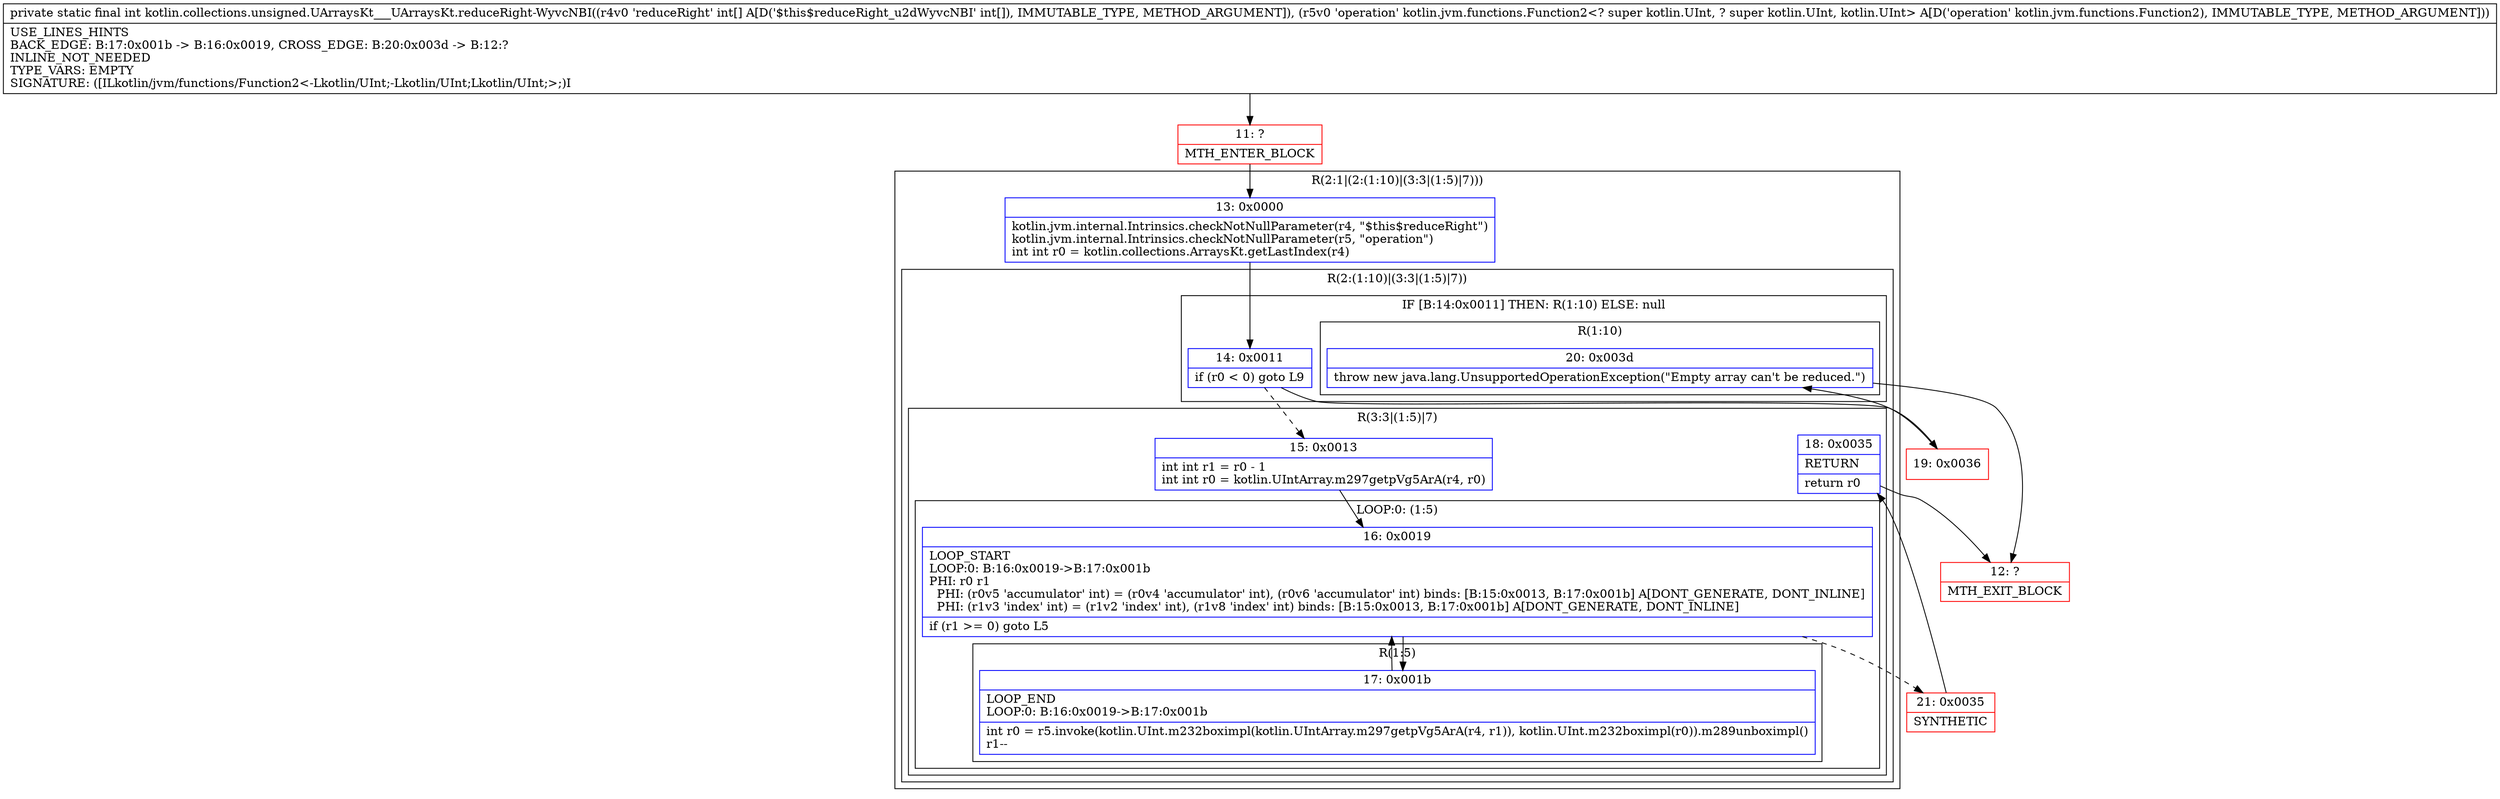 digraph "CFG forkotlin.collections.unsigned.UArraysKt___UArraysKt.reduceRight\-WyvcNBI([ILkotlin\/jvm\/functions\/Function2;)I" {
subgraph cluster_Region_182729747 {
label = "R(2:1|(2:(1:10)|(3:3|(1:5)|7)))";
node [shape=record,color=blue];
Node_13 [shape=record,label="{13\:\ 0x0000|kotlin.jvm.internal.Intrinsics.checkNotNullParameter(r4, \"$this$reduceRight\")\lkotlin.jvm.internal.Intrinsics.checkNotNullParameter(r5, \"operation\")\lint int r0 = kotlin.collections.ArraysKt.getLastIndex(r4)\l}"];
subgraph cluster_Region_115929557 {
label = "R(2:(1:10)|(3:3|(1:5)|7))";
node [shape=record,color=blue];
subgraph cluster_IfRegion_506594855 {
label = "IF [B:14:0x0011] THEN: R(1:10) ELSE: null";
node [shape=record,color=blue];
Node_14 [shape=record,label="{14\:\ 0x0011|if (r0 \< 0) goto L9\l}"];
subgraph cluster_Region_1004864370 {
label = "R(1:10)";
node [shape=record,color=blue];
Node_20 [shape=record,label="{20\:\ 0x003d|throw new java.lang.UnsupportedOperationException(\"Empty array can't be reduced.\")\l}"];
}
}
subgraph cluster_Region_1656528189 {
label = "R(3:3|(1:5)|7)";
node [shape=record,color=blue];
Node_15 [shape=record,label="{15\:\ 0x0013|int int r1 = r0 \- 1\lint int r0 = kotlin.UIntArray.m297getpVg5ArA(r4, r0)\l}"];
subgraph cluster_LoopRegion_168537117 {
label = "LOOP:0: (1:5)";
node [shape=record,color=blue];
Node_16 [shape=record,label="{16\:\ 0x0019|LOOP_START\lLOOP:0: B:16:0x0019\-\>B:17:0x001b\lPHI: r0 r1 \l  PHI: (r0v5 'accumulator' int) = (r0v4 'accumulator' int), (r0v6 'accumulator' int) binds: [B:15:0x0013, B:17:0x001b] A[DONT_GENERATE, DONT_INLINE]\l  PHI: (r1v3 'index' int) = (r1v2 'index' int), (r1v8 'index' int) binds: [B:15:0x0013, B:17:0x001b] A[DONT_GENERATE, DONT_INLINE]\l|if (r1 \>= 0) goto L5\l}"];
subgraph cluster_Region_556010987 {
label = "R(1:5)";
node [shape=record,color=blue];
Node_17 [shape=record,label="{17\:\ 0x001b|LOOP_END\lLOOP:0: B:16:0x0019\-\>B:17:0x001b\l|int r0 = r5.invoke(kotlin.UInt.m232boximpl(kotlin.UIntArray.m297getpVg5ArA(r4, r1)), kotlin.UInt.m232boximpl(r0)).m289unboximpl()\lr1\-\-\l}"];
}
}
Node_18 [shape=record,label="{18\:\ 0x0035|RETURN\l|return r0\l}"];
}
}
}
Node_11 [shape=record,color=red,label="{11\:\ ?|MTH_ENTER_BLOCK\l}"];
Node_21 [shape=record,color=red,label="{21\:\ 0x0035|SYNTHETIC\l}"];
Node_12 [shape=record,color=red,label="{12\:\ ?|MTH_EXIT_BLOCK\l}"];
Node_19 [shape=record,color=red,label="{19\:\ 0x0036}"];
MethodNode[shape=record,label="{private static final int kotlin.collections.unsigned.UArraysKt___UArraysKt.reduceRight\-WyvcNBI((r4v0 'reduceRight' int[] A[D('$this$reduceRight_u2dWyvcNBI' int[]), IMMUTABLE_TYPE, METHOD_ARGUMENT]), (r5v0 'operation' kotlin.jvm.functions.Function2\<? super kotlin.UInt, ? super kotlin.UInt, kotlin.UInt\> A[D('operation' kotlin.jvm.functions.Function2), IMMUTABLE_TYPE, METHOD_ARGUMENT]))  | USE_LINES_HINTS\lBACK_EDGE: B:17:0x001b \-\> B:16:0x0019, CROSS_EDGE: B:20:0x003d \-\> B:12:?\lINLINE_NOT_NEEDED\lTYPE_VARS: EMPTY\lSIGNATURE: ([ILkotlin\/jvm\/functions\/Function2\<\-Lkotlin\/UInt;\-Lkotlin\/UInt;Lkotlin\/UInt;\>;)I\l}"];
MethodNode -> Node_11;Node_13 -> Node_14;
Node_14 -> Node_15[style=dashed];
Node_14 -> Node_19;
Node_20 -> Node_12;
Node_15 -> Node_16;
Node_16 -> Node_17;
Node_16 -> Node_21[style=dashed];
Node_17 -> Node_16;
Node_18 -> Node_12;
Node_11 -> Node_13;
Node_21 -> Node_18;
Node_19 -> Node_20;
}

